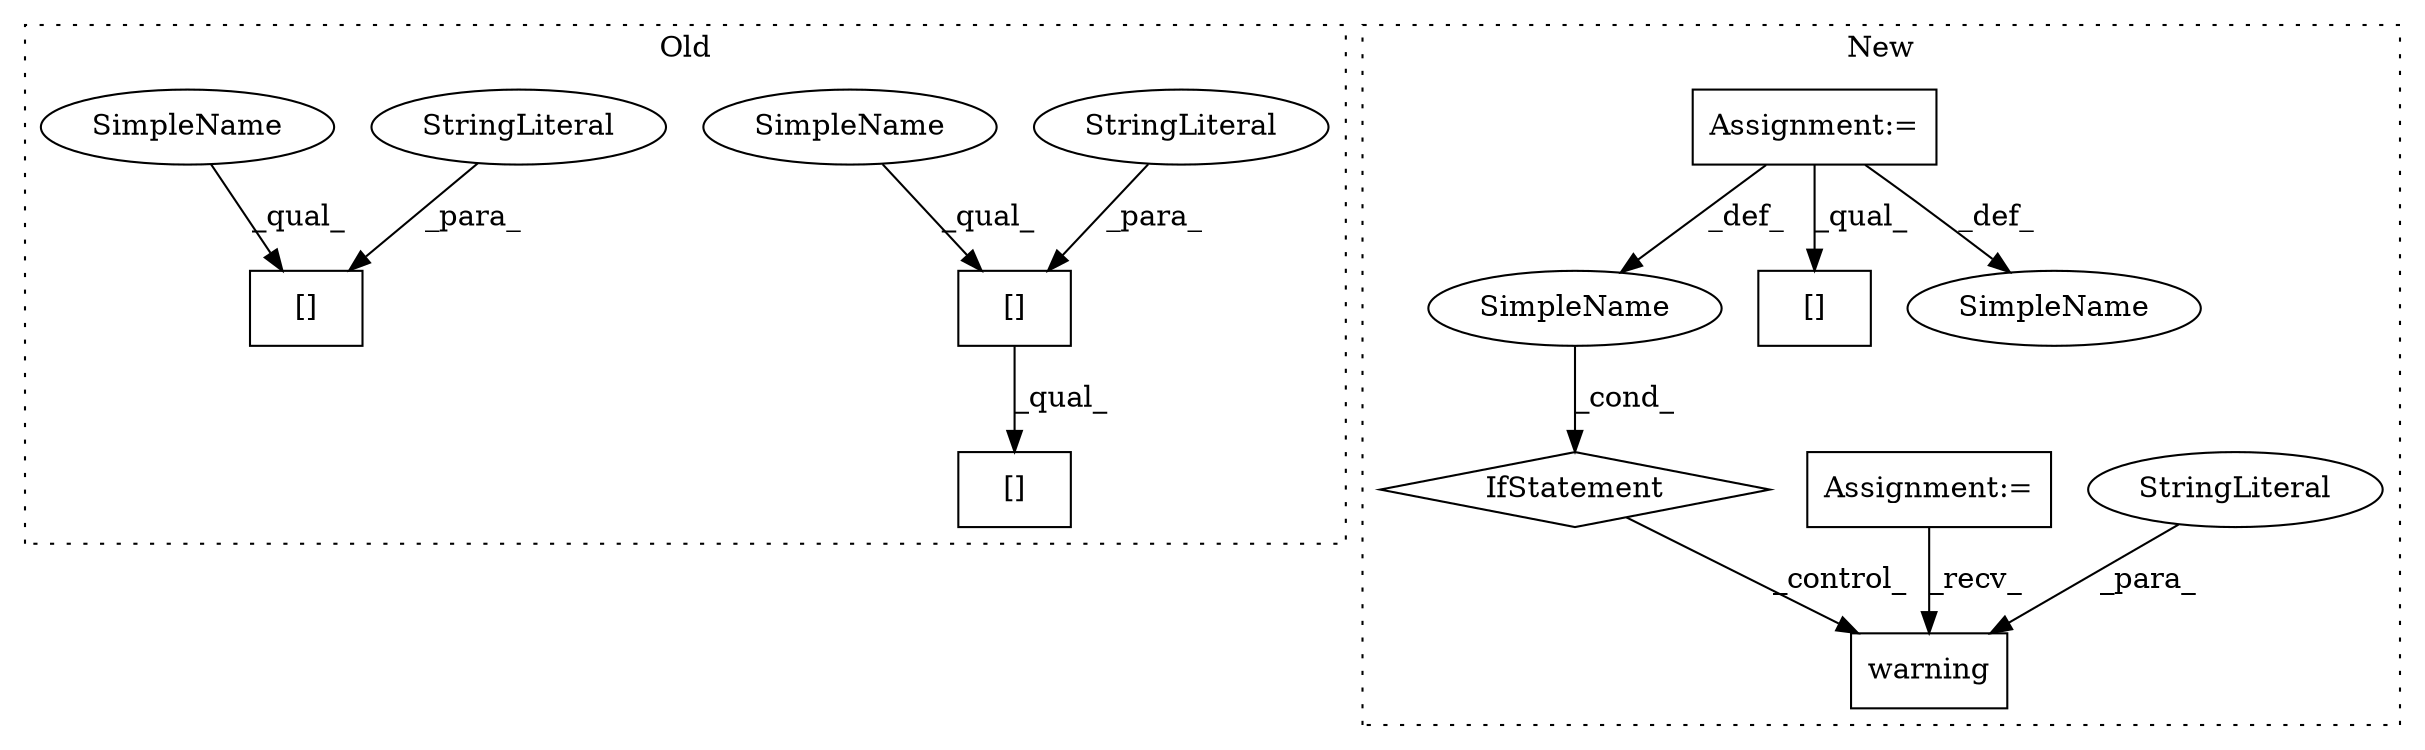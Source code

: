 digraph G {
subgraph cluster0 {
1 [label="[]" a="2" s="1756,1781" l="4,1" shape="box"];
6 [label="StringLiteral" a="45" s="1760" l="21" shape="ellipse"];
11 [label="[]" a="2" s="1875,1889" l="4,1" shape="box"];
12 [label="StringLiteral" a="45" s="1879" l="10" shape="ellipse"];
13 [label="[]" a="2" s="1875,1892" l="16,1" shape="box"];
14 [label="SimpleName" a="42" s="1875" l="3" shape="ellipse"];
15 [label="SimpleName" a="42" s="1756" l="3" shape="ellipse"];
label = "Old";
style="dotted";
}
subgraph cluster1 {
2 [label="warning" a="32" s="1220,1269" l="8,1" shape="box"];
3 [label="IfStatement" a="25" s="1183,1203" l="4,2" shape="diamond"];
4 [label="SimpleName" a="42" s="" l="" shape="ellipse"];
5 [label="StringLiteral" a="45" s="1228" l="41" shape="ellipse"];
7 [label="Assignment:=" a="7" s="961" l="6" shape="box"];
8 [label="Assignment:=" a="7" s="1164" l="1" shape="box"];
9 [label="[]" a="2" s="1338,1346" l="7,1" shape="box"];
10 [label="SimpleName" a="42" s="1849" l="5" shape="ellipse"];
label = "New";
style="dotted";
}
3 -> 2 [label="_control_"];
4 -> 3 [label="_cond_"];
5 -> 2 [label="_para_"];
6 -> 1 [label="_para_"];
7 -> 2 [label="_recv_"];
8 -> 9 [label="_qual_"];
8 -> 4 [label="_def_"];
8 -> 10 [label="_def_"];
11 -> 13 [label="_qual_"];
12 -> 11 [label="_para_"];
14 -> 11 [label="_qual_"];
15 -> 1 [label="_qual_"];
}